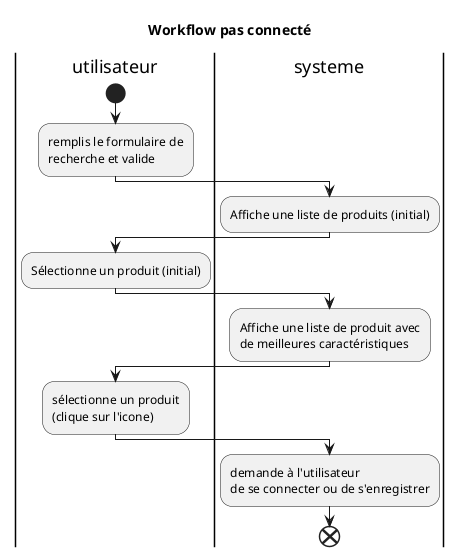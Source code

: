 @startuml 03_activity_02
title Workflow pas connecté

|utilisateur|
|systeme|


|utilisateur|
start
:remplis le formulaire de 
recherche et valide;
|systeme|
:Affiche une liste de produits (initial);
|utilisateur|
:Sélectionne un produit (initial);
|systeme|
:Affiche une liste de produit avec 
de meilleures caractéristiques;
|utilisateur|
:sélectionne un produit
(clique sur l'icone);
|systeme|
:demande à l'utilisateur 
de se connecter ou de s'enregistrer;
end


@enduml